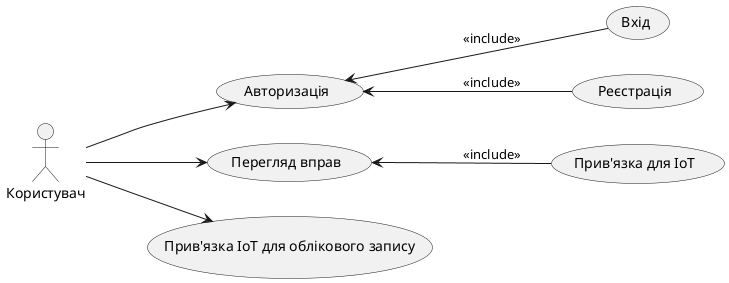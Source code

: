 @startuml

left to right direction

actor "Користувач" as User

User --> (Авторизація)
(Авторизація) <-- (Вхід) : <<include>>
(Авторизація) <-- (Реєстрація) : <<include>>

User --> (Перегляд вправ)
(Перегляд вправ) <-- (Прив'язка для IoT) : <<include>>

User --> (Прив'язка IoT для облікового запису)

@enduml
